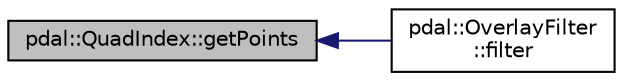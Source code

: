 digraph "pdal::QuadIndex::getPoints"
{
  edge [fontname="Helvetica",fontsize="10",labelfontname="Helvetica",labelfontsize="10"];
  node [fontname="Helvetica",fontsize="10",shape=record];
  rankdir="LR";
  Node1 [label="pdal::QuadIndex::getPoints",height=0.2,width=0.4,color="black", fillcolor="grey75", style="filled", fontcolor="black"];
  Node1 -> Node2 [dir="back",color="midnightblue",fontsize="10",style="solid",fontname="Helvetica"];
  Node2 [label="pdal::OverlayFilter\l::filter",height=0.2,width=0.4,color="black", fillcolor="white", style="filled",URL="$classpdal_1_1OverlayFilter.html#a3da76221179d3957e8308d45d4d1d62e"];
}
